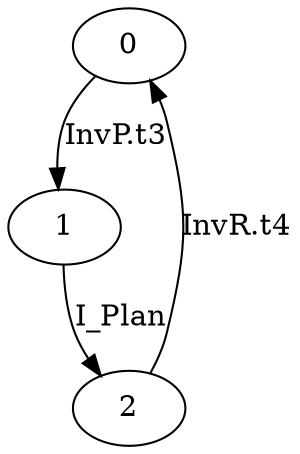digraph G {
  0 -> 1 [ label="InvP.t3" ];
  1 -> 2 [ label="I_Plan" ];
  2 -> 0 [ label="InvR.t4" ];
}
